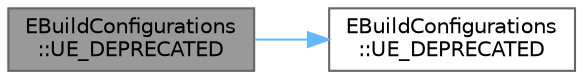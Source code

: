 digraph "EBuildConfigurations::UE_DEPRECATED"
{
 // INTERACTIVE_SVG=YES
 // LATEX_PDF_SIZE
  bgcolor="transparent";
  edge [fontname=Helvetica,fontsize=10,labelfontname=Helvetica,labelfontsize=10];
  node [fontname=Helvetica,fontsize=10,shape=box,height=0.2,width=0.4];
  rankdir="LR";
  Node1 [id="Node000001",label="EBuildConfigurations\l::UE_DEPRECATED",height=0.2,width=0.4,color="gray40", fillcolor="grey60", style="filled", fontcolor="black",tooltip=" "];
  Node1 -> Node2 [id="edge1_Node000001_Node000002",color="steelblue1",style="solid",tooltip=" "];
  Node2 [id="Node000002",label="EBuildConfigurations\l::UE_DEPRECATED",height=0.2,width=0.4,color="grey40", fillcolor="white", style="filled",URL="$d3/dba/namespaceEBuildConfigurations.html#a561fbd902da2ac1daac3e237b7c72679",tooltip=" "];
}
